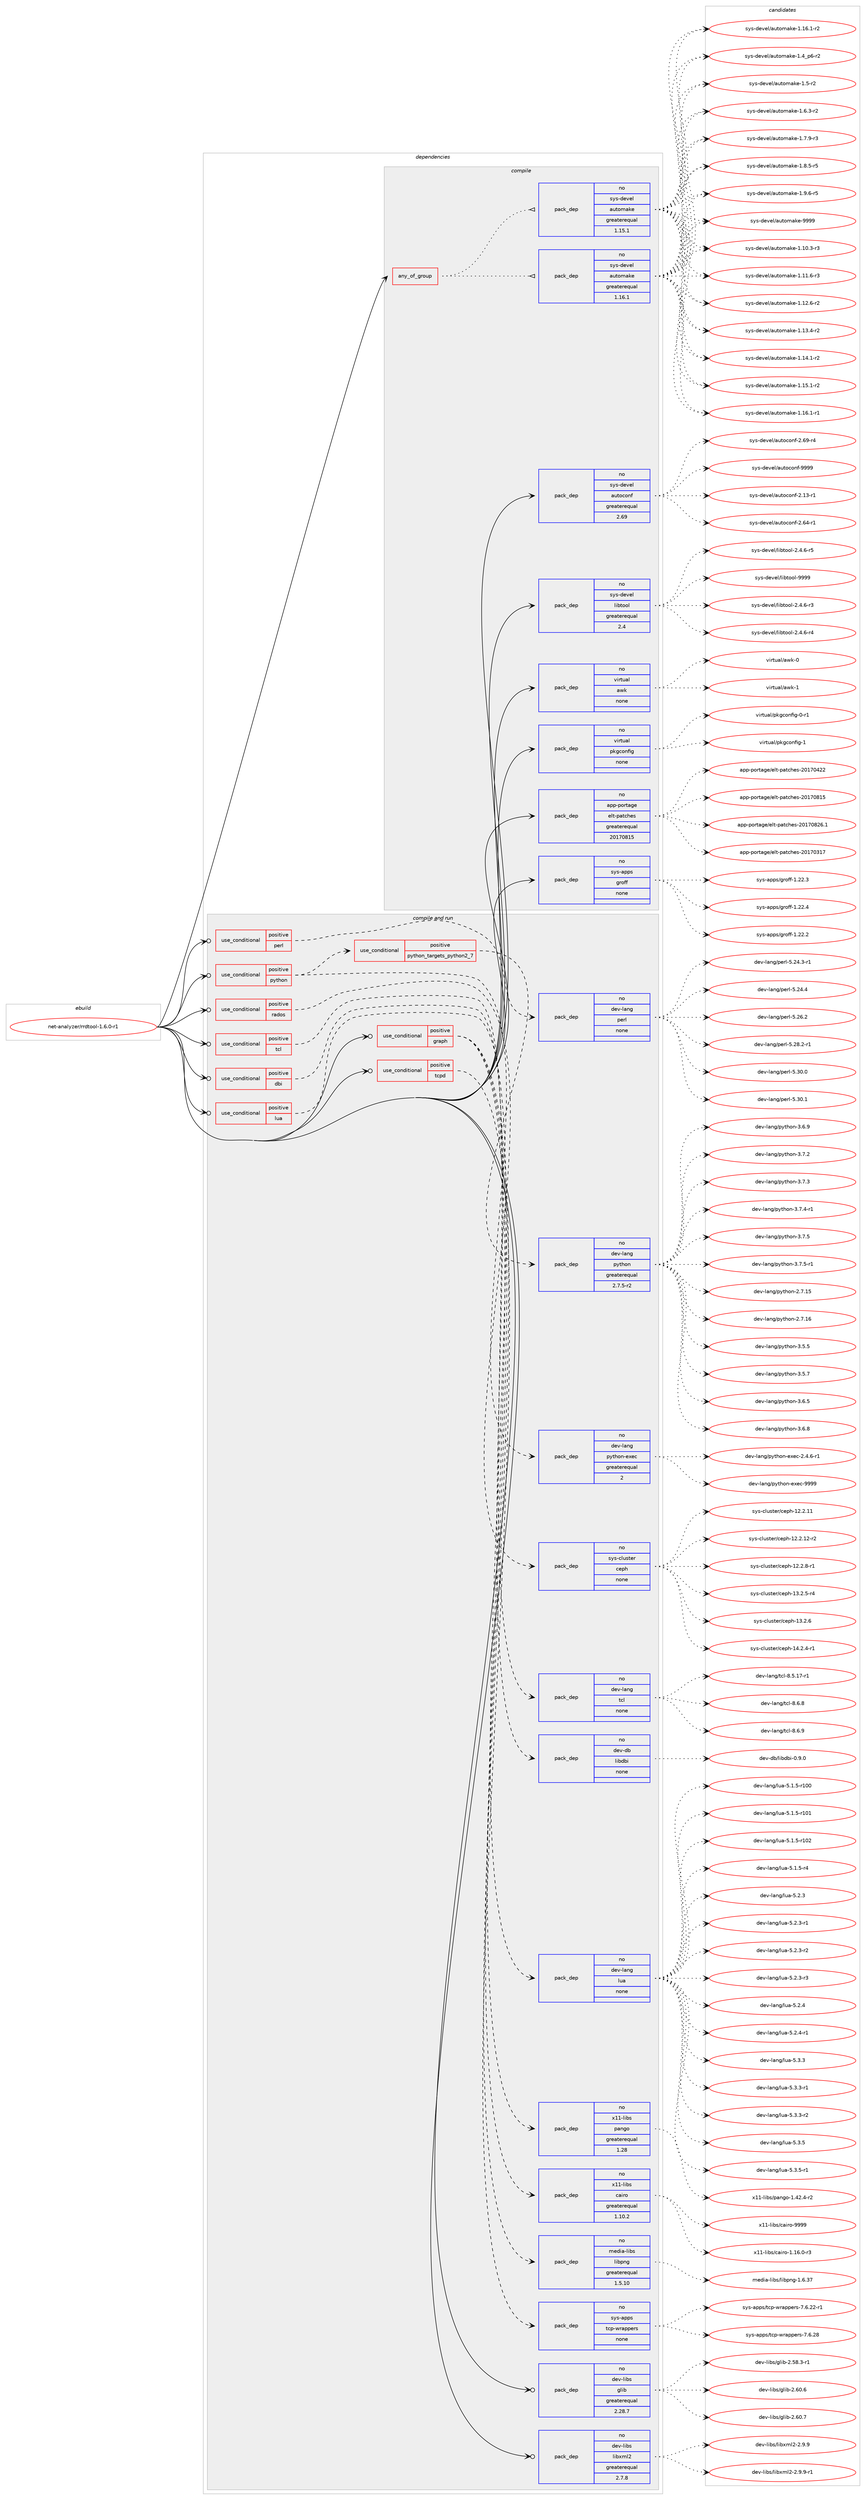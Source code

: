 digraph prolog {

# *************
# Graph options
# *************

newrank=true;
concentrate=true;
compound=true;
graph [rankdir=LR,fontname=Helvetica,fontsize=10,ranksep=1.5];#, ranksep=2.5, nodesep=0.2];
edge  [arrowhead=vee];
node  [fontname=Helvetica,fontsize=10];

# **********
# The ebuild
# **********

subgraph cluster_leftcol {
color=gray;
rank=same;
label=<<i>ebuild</i>>;
id [label="net-analyzer/rrdtool-1.6.0-r1", color=red, width=4, href="../net-analyzer/rrdtool-1.6.0-r1.svg"];
}

# ****************
# The dependencies
# ****************

subgraph cluster_midcol {
color=gray;
label=<<i>dependencies</i>>;
subgraph cluster_compile {
fillcolor="#eeeeee";
style=filled;
label=<<i>compile</i>>;
subgraph any13801 {
dependency815585 [label=<<TABLE BORDER="0" CELLBORDER="1" CELLSPACING="0" CELLPADDING="4"><TR><TD CELLPADDING="10">any_of_group</TD></TR></TABLE>>, shape=none, color=red];subgraph pack602903 {
dependency815586 [label=<<TABLE BORDER="0" CELLBORDER="1" CELLSPACING="0" CELLPADDING="4" WIDTH="220"><TR><TD ROWSPAN="6" CELLPADDING="30">pack_dep</TD></TR><TR><TD WIDTH="110">no</TD></TR><TR><TD>sys-devel</TD></TR><TR><TD>automake</TD></TR><TR><TD>greaterequal</TD></TR><TR><TD>1.16.1</TD></TR></TABLE>>, shape=none, color=blue];
}
dependency815585:e -> dependency815586:w [weight=20,style="dotted",arrowhead="oinv"];
subgraph pack602904 {
dependency815587 [label=<<TABLE BORDER="0" CELLBORDER="1" CELLSPACING="0" CELLPADDING="4" WIDTH="220"><TR><TD ROWSPAN="6" CELLPADDING="30">pack_dep</TD></TR><TR><TD WIDTH="110">no</TD></TR><TR><TD>sys-devel</TD></TR><TR><TD>automake</TD></TR><TR><TD>greaterequal</TD></TR><TR><TD>1.15.1</TD></TR></TABLE>>, shape=none, color=blue];
}
dependency815585:e -> dependency815587:w [weight=20,style="dotted",arrowhead="oinv"];
}
id:e -> dependency815585:w [weight=20,style="solid",arrowhead="vee"];
subgraph pack602905 {
dependency815588 [label=<<TABLE BORDER="0" CELLBORDER="1" CELLSPACING="0" CELLPADDING="4" WIDTH="220"><TR><TD ROWSPAN="6" CELLPADDING="30">pack_dep</TD></TR><TR><TD WIDTH="110">no</TD></TR><TR><TD>app-portage</TD></TR><TR><TD>elt-patches</TD></TR><TR><TD>greaterequal</TD></TR><TR><TD>20170815</TD></TR></TABLE>>, shape=none, color=blue];
}
id:e -> dependency815588:w [weight=20,style="solid",arrowhead="vee"];
subgraph pack602906 {
dependency815589 [label=<<TABLE BORDER="0" CELLBORDER="1" CELLSPACING="0" CELLPADDING="4" WIDTH="220"><TR><TD ROWSPAN="6" CELLPADDING="30">pack_dep</TD></TR><TR><TD WIDTH="110">no</TD></TR><TR><TD>sys-apps</TD></TR><TR><TD>groff</TD></TR><TR><TD>none</TD></TR><TR><TD></TD></TR></TABLE>>, shape=none, color=blue];
}
id:e -> dependency815589:w [weight=20,style="solid",arrowhead="vee"];
subgraph pack602907 {
dependency815590 [label=<<TABLE BORDER="0" CELLBORDER="1" CELLSPACING="0" CELLPADDING="4" WIDTH="220"><TR><TD ROWSPAN="6" CELLPADDING="30">pack_dep</TD></TR><TR><TD WIDTH="110">no</TD></TR><TR><TD>sys-devel</TD></TR><TR><TD>autoconf</TD></TR><TR><TD>greaterequal</TD></TR><TR><TD>2.69</TD></TR></TABLE>>, shape=none, color=blue];
}
id:e -> dependency815590:w [weight=20,style="solid",arrowhead="vee"];
subgraph pack602908 {
dependency815591 [label=<<TABLE BORDER="0" CELLBORDER="1" CELLSPACING="0" CELLPADDING="4" WIDTH="220"><TR><TD ROWSPAN="6" CELLPADDING="30">pack_dep</TD></TR><TR><TD WIDTH="110">no</TD></TR><TR><TD>sys-devel</TD></TR><TR><TD>libtool</TD></TR><TR><TD>greaterequal</TD></TR><TR><TD>2.4</TD></TR></TABLE>>, shape=none, color=blue];
}
id:e -> dependency815591:w [weight=20,style="solid",arrowhead="vee"];
subgraph pack602909 {
dependency815592 [label=<<TABLE BORDER="0" CELLBORDER="1" CELLSPACING="0" CELLPADDING="4" WIDTH="220"><TR><TD ROWSPAN="6" CELLPADDING="30">pack_dep</TD></TR><TR><TD WIDTH="110">no</TD></TR><TR><TD>virtual</TD></TR><TR><TD>awk</TD></TR><TR><TD>none</TD></TR><TR><TD></TD></TR></TABLE>>, shape=none, color=blue];
}
id:e -> dependency815592:w [weight=20,style="solid",arrowhead="vee"];
subgraph pack602910 {
dependency815593 [label=<<TABLE BORDER="0" CELLBORDER="1" CELLSPACING="0" CELLPADDING="4" WIDTH="220"><TR><TD ROWSPAN="6" CELLPADDING="30">pack_dep</TD></TR><TR><TD WIDTH="110">no</TD></TR><TR><TD>virtual</TD></TR><TR><TD>pkgconfig</TD></TR><TR><TD>none</TD></TR><TR><TD></TD></TR></TABLE>>, shape=none, color=blue];
}
id:e -> dependency815593:w [weight=20,style="solid",arrowhead="vee"];
}
subgraph cluster_compileandrun {
fillcolor="#eeeeee";
style=filled;
label=<<i>compile and run</i>>;
subgraph cond198431 {
dependency815594 [label=<<TABLE BORDER="0" CELLBORDER="1" CELLSPACING="0" CELLPADDING="4"><TR><TD ROWSPAN="3" CELLPADDING="10">use_conditional</TD></TR><TR><TD>positive</TD></TR><TR><TD>dbi</TD></TR></TABLE>>, shape=none, color=red];
subgraph pack602911 {
dependency815595 [label=<<TABLE BORDER="0" CELLBORDER="1" CELLSPACING="0" CELLPADDING="4" WIDTH="220"><TR><TD ROWSPAN="6" CELLPADDING="30">pack_dep</TD></TR><TR><TD WIDTH="110">no</TD></TR><TR><TD>dev-db</TD></TR><TR><TD>libdbi</TD></TR><TR><TD>none</TD></TR><TR><TD></TD></TR></TABLE>>, shape=none, color=blue];
}
dependency815594:e -> dependency815595:w [weight=20,style="dashed",arrowhead="vee"];
}
id:e -> dependency815594:w [weight=20,style="solid",arrowhead="odotvee"];
subgraph cond198432 {
dependency815596 [label=<<TABLE BORDER="0" CELLBORDER="1" CELLSPACING="0" CELLPADDING="4"><TR><TD ROWSPAN="3" CELLPADDING="10">use_conditional</TD></TR><TR><TD>positive</TD></TR><TR><TD>graph</TD></TR></TABLE>>, shape=none, color=red];
subgraph pack602912 {
dependency815597 [label=<<TABLE BORDER="0" CELLBORDER="1" CELLSPACING="0" CELLPADDING="4" WIDTH="220"><TR><TD ROWSPAN="6" CELLPADDING="30">pack_dep</TD></TR><TR><TD WIDTH="110">no</TD></TR><TR><TD>media-libs</TD></TR><TR><TD>libpng</TD></TR><TR><TD>greaterequal</TD></TR><TR><TD>1.5.10</TD></TR></TABLE>>, shape=none, color=blue];
}
dependency815596:e -> dependency815597:w [weight=20,style="dashed",arrowhead="vee"];
subgraph pack602913 {
dependency815598 [label=<<TABLE BORDER="0" CELLBORDER="1" CELLSPACING="0" CELLPADDING="4" WIDTH="220"><TR><TD ROWSPAN="6" CELLPADDING="30">pack_dep</TD></TR><TR><TD WIDTH="110">no</TD></TR><TR><TD>x11-libs</TD></TR><TR><TD>cairo</TD></TR><TR><TD>greaterequal</TD></TR><TR><TD>1.10.2</TD></TR></TABLE>>, shape=none, color=blue];
}
dependency815596:e -> dependency815598:w [weight=20,style="dashed",arrowhead="vee"];
subgraph pack602914 {
dependency815599 [label=<<TABLE BORDER="0" CELLBORDER="1" CELLSPACING="0" CELLPADDING="4" WIDTH="220"><TR><TD ROWSPAN="6" CELLPADDING="30">pack_dep</TD></TR><TR><TD WIDTH="110">no</TD></TR><TR><TD>x11-libs</TD></TR><TR><TD>pango</TD></TR><TR><TD>greaterequal</TD></TR><TR><TD>1.28</TD></TR></TABLE>>, shape=none, color=blue];
}
dependency815596:e -> dependency815599:w [weight=20,style="dashed",arrowhead="vee"];
}
id:e -> dependency815596:w [weight=20,style="solid",arrowhead="odotvee"];
subgraph cond198433 {
dependency815600 [label=<<TABLE BORDER="0" CELLBORDER="1" CELLSPACING="0" CELLPADDING="4"><TR><TD ROWSPAN="3" CELLPADDING="10">use_conditional</TD></TR><TR><TD>positive</TD></TR><TR><TD>lua</TD></TR></TABLE>>, shape=none, color=red];
subgraph pack602915 {
dependency815601 [label=<<TABLE BORDER="0" CELLBORDER="1" CELLSPACING="0" CELLPADDING="4" WIDTH="220"><TR><TD ROWSPAN="6" CELLPADDING="30">pack_dep</TD></TR><TR><TD WIDTH="110">no</TD></TR><TR><TD>dev-lang</TD></TR><TR><TD>lua</TD></TR><TR><TD>none</TD></TR><TR><TD></TD></TR></TABLE>>, shape=none, color=blue];
}
dependency815600:e -> dependency815601:w [weight=20,style="dashed",arrowhead="vee"];
}
id:e -> dependency815600:w [weight=20,style="solid",arrowhead="odotvee"];
subgraph cond198434 {
dependency815602 [label=<<TABLE BORDER="0" CELLBORDER="1" CELLSPACING="0" CELLPADDING="4"><TR><TD ROWSPAN="3" CELLPADDING="10">use_conditional</TD></TR><TR><TD>positive</TD></TR><TR><TD>perl</TD></TR></TABLE>>, shape=none, color=red];
subgraph pack602916 {
dependency815603 [label=<<TABLE BORDER="0" CELLBORDER="1" CELLSPACING="0" CELLPADDING="4" WIDTH="220"><TR><TD ROWSPAN="6" CELLPADDING="30">pack_dep</TD></TR><TR><TD WIDTH="110">no</TD></TR><TR><TD>dev-lang</TD></TR><TR><TD>perl</TD></TR><TR><TD>none</TD></TR><TR><TD></TD></TR></TABLE>>, shape=none, color=blue];
}
dependency815602:e -> dependency815603:w [weight=20,style="dashed",arrowhead="vee"];
}
id:e -> dependency815602:w [weight=20,style="solid",arrowhead="odotvee"];
subgraph cond198435 {
dependency815604 [label=<<TABLE BORDER="0" CELLBORDER="1" CELLSPACING="0" CELLPADDING="4"><TR><TD ROWSPAN="3" CELLPADDING="10">use_conditional</TD></TR><TR><TD>positive</TD></TR><TR><TD>python</TD></TR></TABLE>>, shape=none, color=red];
subgraph cond198436 {
dependency815605 [label=<<TABLE BORDER="0" CELLBORDER="1" CELLSPACING="0" CELLPADDING="4"><TR><TD ROWSPAN="3" CELLPADDING="10">use_conditional</TD></TR><TR><TD>positive</TD></TR><TR><TD>python_targets_python2_7</TD></TR></TABLE>>, shape=none, color=red];
subgraph pack602917 {
dependency815606 [label=<<TABLE BORDER="0" CELLBORDER="1" CELLSPACING="0" CELLPADDING="4" WIDTH="220"><TR><TD ROWSPAN="6" CELLPADDING="30">pack_dep</TD></TR><TR><TD WIDTH="110">no</TD></TR><TR><TD>dev-lang</TD></TR><TR><TD>python</TD></TR><TR><TD>greaterequal</TD></TR><TR><TD>2.7.5-r2</TD></TR></TABLE>>, shape=none, color=blue];
}
dependency815605:e -> dependency815606:w [weight=20,style="dashed",arrowhead="vee"];
}
dependency815604:e -> dependency815605:w [weight=20,style="dashed",arrowhead="vee"];
subgraph pack602918 {
dependency815607 [label=<<TABLE BORDER="0" CELLBORDER="1" CELLSPACING="0" CELLPADDING="4" WIDTH="220"><TR><TD ROWSPAN="6" CELLPADDING="30">pack_dep</TD></TR><TR><TD WIDTH="110">no</TD></TR><TR><TD>dev-lang</TD></TR><TR><TD>python-exec</TD></TR><TR><TD>greaterequal</TD></TR><TR><TD>2</TD></TR></TABLE>>, shape=none, color=blue];
}
dependency815604:e -> dependency815607:w [weight=20,style="dashed",arrowhead="vee"];
}
id:e -> dependency815604:w [weight=20,style="solid",arrowhead="odotvee"];
subgraph cond198437 {
dependency815608 [label=<<TABLE BORDER="0" CELLBORDER="1" CELLSPACING="0" CELLPADDING="4"><TR><TD ROWSPAN="3" CELLPADDING="10">use_conditional</TD></TR><TR><TD>positive</TD></TR><TR><TD>rados</TD></TR></TABLE>>, shape=none, color=red];
subgraph pack602919 {
dependency815609 [label=<<TABLE BORDER="0" CELLBORDER="1" CELLSPACING="0" CELLPADDING="4" WIDTH="220"><TR><TD ROWSPAN="6" CELLPADDING="30">pack_dep</TD></TR><TR><TD WIDTH="110">no</TD></TR><TR><TD>sys-cluster</TD></TR><TR><TD>ceph</TD></TR><TR><TD>none</TD></TR><TR><TD></TD></TR></TABLE>>, shape=none, color=blue];
}
dependency815608:e -> dependency815609:w [weight=20,style="dashed",arrowhead="vee"];
}
id:e -> dependency815608:w [weight=20,style="solid",arrowhead="odotvee"];
subgraph cond198438 {
dependency815610 [label=<<TABLE BORDER="0" CELLBORDER="1" CELLSPACING="0" CELLPADDING="4"><TR><TD ROWSPAN="3" CELLPADDING="10">use_conditional</TD></TR><TR><TD>positive</TD></TR><TR><TD>tcl</TD></TR></TABLE>>, shape=none, color=red];
subgraph pack602920 {
dependency815611 [label=<<TABLE BORDER="0" CELLBORDER="1" CELLSPACING="0" CELLPADDING="4" WIDTH="220"><TR><TD ROWSPAN="6" CELLPADDING="30">pack_dep</TD></TR><TR><TD WIDTH="110">no</TD></TR><TR><TD>dev-lang</TD></TR><TR><TD>tcl</TD></TR><TR><TD>none</TD></TR><TR><TD></TD></TR></TABLE>>, shape=none, color=blue];
}
dependency815610:e -> dependency815611:w [weight=20,style="dashed",arrowhead="vee"];
}
id:e -> dependency815610:w [weight=20,style="solid",arrowhead="odotvee"];
subgraph cond198439 {
dependency815612 [label=<<TABLE BORDER="0" CELLBORDER="1" CELLSPACING="0" CELLPADDING="4"><TR><TD ROWSPAN="3" CELLPADDING="10">use_conditional</TD></TR><TR><TD>positive</TD></TR><TR><TD>tcpd</TD></TR></TABLE>>, shape=none, color=red];
subgraph pack602921 {
dependency815613 [label=<<TABLE BORDER="0" CELLBORDER="1" CELLSPACING="0" CELLPADDING="4" WIDTH="220"><TR><TD ROWSPAN="6" CELLPADDING="30">pack_dep</TD></TR><TR><TD WIDTH="110">no</TD></TR><TR><TD>sys-apps</TD></TR><TR><TD>tcp-wrappers</TD></TR><TR><TD>none</TD></TR><TR><TD></TD></TR></TABLE>>, shape=none, color=blue];
}
dependency815612:e -> dependency815613:w [weight=20,style="dashed",arrowhead="vee"];
}
id:e -> dependency815612:w [weight=20,style="solid",arrowhead="odotvee"];
subgraph pack602922 {
dependency815614 [label=<<TABLE BORDER="0" CELLBORDER="1" CELLSPACING="0" CELLPADDING="4" WIDTH="220"><TR><TD ROWSPAN="6" CELLPADDING="30">pack_dep</TD></TR><TR><TD WIDTH="110">no</TD></TR><TR><TD>dev-libs</TD></TR><TR><TD>glib</TD></TR><TR><TD>greaterequal</TD></TR><TR><TD>2.28.7</TD></TR></TABLE>>, shape=none, color=blue];
}
id:e -> dependency815614:w [weight=20,style="solid",arrowhead="odotvee"];
subgraph pack602923 {
dependency815615 [label=<<TABLE BORDER="0" CELLBORDER="1" CELLSPACING="0" CELLPADDING="4" WIDTH="220"><TR><TD ROWSPAN="6" CELLPADDING="30">pack_dep</TD></TR><TR><TD WIDTH="110">no</TD></TR><TR><TD>dev-libs</TD></TR><TR><TD>libxml2</TD></TR><TR><TD>greaterequal</TD></TR><TR><TD>2.7.8</TD></TR></TABLE>>, shape=none, color=blue];
}
id:e -> dependency815615:w [weight=20,style="solid",arrowhead="odotvee"];
}
subgraph cluster_run {
fillcolor="#eeeeee";
style=filled;
label=<<i>run</i>>;
}
}

# **************
# The candidates
# **************

subgraph cluster_choices {
rank=same;
color=gray;
label=<<i>candidates</i>>;

subgraph choice602903 {
color=black;
nodesep=1;
choice11512111545100101118101108479711711611110997107101454946494846514511451 [label="sys-devel/automake-1.10.3-r3", color=red, width=4,href="../sys-devel/automake-1.10.3-r3.svg"];
choice11512111545100101118101108479711711611110997107101454946494946544511451 [label="sys-devel/automake-1.11.6-r3", color=red, width=4,href="../sys-devel/automake-1.11.6-r3.svg"];
choice11512111545100101118101108479711711611110997107101454946495046544511450 [label="sys-devel/automake-1.12.6-r2", color=red, width=4,href="../sys-devel/automake-1.12.6-r2.svg"];
choice11512111545100101118101108479711711611110997107101454946495146524511450 [label="sys-devel/automake-1.13.4-r2", color=red, width=4,href="../sys-devel/automake-1.13.4-r2.svg"];
choice11512111545100101118101108479711711611110997107101454946495246494511450 [label="sys-devel/automake-1.14.1-r2", color=red, width=4,href="../sys-devel/automake-1.14.1-r2.svg"];
choice11512111545100101118101108479711711611110997107101454946495346494511450 [label="sys-devel/automake-1.15.1-r2", color=red, width=4,href="../sys-devel/automake-1.15.1-r2.svg"];
choice11512111545100101118101108479711711611110997107101454946495446494511449 [label="sys-devel/automake-1.16.1-r1", color=red, width=4,href="../sys-devel/automake-1.16.1-r1.svg"];
choice11512111545100101118101108479711711611110997107101454946495446494511450 [label="sys-devel/automake-1.16.1-r2", color=red, width=4,href="../sys-devel/automake-1.16.1-r2.svg"];
choice115121115451001011181011084797117116111109971071014549465295112544511450 [label="sys-devel/automake-1.4_p6-r2", color=red, width=4,href="../sys-devel/automake-1.4_p6-r2.svg"];
choice11512111545100101118101108479711711611110997107101454946534511450 [label="sys-devel/automake-1.5-r2", color=red, width=4,href="../sys-devel/automake-1.5-r2.svg"];
choice115121115451001011181011084797117116111109971071014549465446514511450 [label="sys-devel/automake-1.6.3-r2", color=red, width=4,href="../sys-devel/automake-1.6.3-r2.svg"];
choice115121115451001011181011084797117116111109971071014549465546574511451 [label="sys-devel/automake-1.7.9-r3", color=red, width=4,href="../sys-devel/automake-1.7.9-r3.svg"];
choice115121115451001011181011084797117116111109971071014549465646534511453 [label="sys-devel/automake-1.8.5-r5", color=red, width=4,href="../sys-devel/automake-1.8.5-r5.svg"];
choice115121115451001011181011084797117116111109971071014549465746544511453 [label="sys-devel/automake-1.9.6-r5", color=red, width=4,href="../sys-devel/automake-1.9.6-r5.svg"];
choice115121115451001011181011084797117116111109971071014557575757 [label="sys-devel/automake-9999", color=red, width=4,href="../sys-devel/automake-9999.svg"];
dependency815586:e -> choice11512111545100101118101108479711711611110997107101454946494846514511451:w [style=dotted,weight="100"];
dependency815586:e -> choice11512111545100101118101108479711711611110997107101454946494946544511451:w [style=dotted,weight="100"];
dependency815586:e -> choice11512111545100101118101108479711711611110997107101454946495046544511450:w [style=dotted,weight="100"];
dependency815586:e -> choice11512111545100101118101108479711711611110997107101454946495146524511450:w [style=dotted,weight="100"];
dependency815586:e -> choice11512111545100101118101108479711711611110997107101454946495246494511450:w [style=dotted,weight="100"];
dependency815586:e -> choice11512111545100101118101108479711711611110997107101454946495346494511450:w [style=dotted,weight="100"];
dependency815586:e -> choice11512111545100101118101108479711711611110997107101454946495446494511449:w [style=dotted,weight="100"];
dependency815586:e -> choice11512111545100101118101108479711711611110997107101454946495446494511450:w [style=dotted,weight="100"];
dependency815586:e -> choice115121115451001011181011084797117116111109971071014549465295112544511450:w [style=dotted,weight="100"];
dependency815586:e -> choice11512111545100101118101108479711711611110997107101454946534511450:w [style=dotted,weight="100"];
dependency815586:e -> choice115121115451001011181011084797117116111109971071014549465446514511450:w [style=dotted,weight="100"];
dependency815586:e -> choice115121115451001011181011084797117116111109971071014549465546574511451:w [style=dotted,weight="100"];
dependency815586:e -> choice115121115451001011181011084797117116111109971071014549465646534511453:w [style=dotted,weight="100"];
dependency815586:e -> choice115121115451001011181011084797117116111109971071014549465746544511453:w [style=dotted,weight="100"];
dependency815586:e -> choice115121115451001011181011084797117116111109971071014557575757:w [style=dotted,weight="100"];
}
subgraph choice602904 {
color=black;
nodesep=1;
choice11512111545100101118101108479711711611110997107101454946494846514511451 [label="sys-devel/automake-1.10.3-r3", color=red, width=4,href="../sys-devel/automake-1.10.3-r3.svg"];
choice11512111545100101118101108479711711611110997107101454946494946544511451 [label="sys-devel/automake-1.11.6-r3", color=red, width=4,href="../sys-devel/automake-1.11.6-r3.svg"];
choice11512111545100101118101108479711711611110997107101454946495046544511450 [label="sys-devel/automake-1.12.6-r2", color=red, width=4,href="../sys-devel/automake-1.12.6-r2.svg"];
choice11512111545100101118101108479711711611110997107101454946495146524511450 [label="sys-devel/automake-1.13.4-r2", color=red, width=4,href="../sys-devel/automake-1.13.4-r2.svg"];
choice11512111545100101118101108479711711611110997107101454946495246494511450 [label="sys-devel/automake-1.14.1-r2", color=red, width=4,href="../sys-devel/automake-1.14.1-r2.svg"];
choice11512111545100101118101108479711711611110997107101454946495346494511450 [label="sys-devel/automake-1.15.1-r2", color=red, width=4,href="../sys-devel/automake-1.15.1-r2.svg"];
choice11512111545100101118101108479711711611110997107101454946495446494511449 [label="sys-devel/automake-1.16.1-r1", color=red, width=4,href="../sys-devel/automake-1.16.1-r1.svg"];
choice11512111545100101118101108479711711611110997107101454946495446494511450 [label="sys-devel/automake-1.16.1-r2", color=red, width=4,href="../sys-devel/automake-1.16.1-r2.svg"];
choice115121115451001011181011084797117116111109971071014549465295112544511450 [label="sys-devel/automake-1.4_p6-r2", color=red, width=4,href="../sys-devel/automake-1.4_p6-r2.svg"];
choice11512111545100101118101108479711711611110997107101454946534511450 [label="sys-devel/automake-1.5-r2", color=red, width=4,href="../sys-devel/automake-1.5-r2.svg"];
choice115121115451001011181011084797117116111109971071014549465446514511450 [label="sys-devel/automake-1.6.3-r2", color=red, width=4,href="../sys-devel/automake-1.6.3-r2.svg"];
choice115121115451001011181011084797117116111109971071014549465546574511451 [label="sys-devel/automake-1.7.9-r3", color=red, width=4,href="../sys-devel/automake-1.7.9-r3.svg"];
choice115121115451001011181011084797117116111109971071014549465646534511453 [label="sys-devel/automake-1.8.5-r5", color=red, width=4,href="../sys-devel/automake-1.8.5-r5.svg"];
choice115121115451001011181011084797117116111109971071014549465746544511453 [label="sys-devel/automake-1.9.6-r5", color=red, width=4,href="../sys-devel/automake-1.9.6-r5.svg"];
choice115121115451001011181011084797117116111109971071014557575757 [label="sys-devel/automake-9999", color=red, width=4,href="../sys-devel/automake-9999.svg"];
dependency815587:e -> choice11512111545100101118101108479711711611110997107101454946494846514511451:w [style=dotted,weight="100"];
dependency815587:e -> choice11512111545100101118101108479711711611110997107101454946494946544511451:w [style=dotted,weight="100"];
dependency815587:e -> choice11512111545100101118101108479711711611110997107101454946495046544511450:w [style=dotted,weight="100"];
dependency815587:e -> choice11512111545100101118101108479711711611110997107101454946495146524511450:w [style=dotted,weight="100"];
dependency815587:e -> choice11512111545100101118101108479711711611110997107101454946495246494511450:w [style=dotted,weight="100"];
dependency815587:e -> choice11512111545100101118101108479711711611110997107101454946495346494511450:w [style=dotted,weight="100"];
dependency815587:e -> choice11512111545100101118101108479711711611110997107101454946495446494511449:w [style=dotted,weight="100"];
dependency815587:e -> choice11512111545100101118101108479711711611110997107101454946495446494511450:w [style=dotted,weight="100"];
dependency815587:e -> choice115121115451001011181011084797117116111109971071014549465295112544511450:w [style=dotted,weight="100"];
dependency815587:e -> choice11512111545100101118101108479711711611110997107101454946534511450:w [style=dotted,weight="100"];
dependency815587:e -> choice115121115451001011181011084797117116111109971071014549465446514511450:w [style=dotted,weight="100"];
dependency815587:e -> choice115121115451001011181011084797117116111109971071014549465546574511451:w [style=dotted,weight="100"];
dependency815587:e -> choice115121115451001011181011084797117116111109971071014549465646534511453:w [style=dotted,weight="100"];
dependency815587:e -> choice115121115451001011181011084797117116111109971071014549465746544511453:w [style=dotted,weight="100"];
dependency815587:e -> choice115121115451001011181011084797117116111109971071014557575757:w [style=dotted,weight="100"];
}
subgraph choice602905 {
color=black;
nodesep=1;
choice97112112451121111141169710310147101108116451129711699104101115455048495548514955 [label="app-portage/elt-patches-20170317", color=red, width=4,href="../app-portage/elt-patches-20170317.svg"];
choice97112112451121111141169710310147101108116451129711699104101115455048495548525050 [label="app-portage/elt-patches-20170422", color=red, width=4,href="../app-portage/elt-patches-20170422.svg"];
choice97112112451121111141169710310147101108116451129711699104101115455048495548564953 [label="app-portage/elt-patches-20170815", color=red, width=4,href="../app-portage/elt-patches-20170815.svg"];
choice971121124511211111411697103101471011081164511297116991041011154550484955485650544649 [label="app-portage/elt-patches-20170826.1", color=red, width=4,href="../app-portage/elt-patches-20170826.1.svg"];
dependency815588:e -> choice97112112451121111141169710310147101108116451129711699104101115455048495548514955:w [style=dotted,weight="100"];
dependency815588:e -> choice97112112451121111141169710310147101108116451129711699104101115455048495548525050:w [style=dotted,weight="100"];
dependency815588:e -> choice97112112451121111141169710310147101108116451129711699104101115455048495548564953:w [style=dotted,weight="100"];
dependency815588:e -> choice971121124511211111411697103101471011081164511297116991041011154550484955485650544649:w [style=dotted,weight="100"];
}
subgraph choice602906 {
color=black;
nodesep=1;
choice11512111545971121121154710311411110210245494650504650 [label="sys-apps/groff-1.22.2", color=red, width=4,href="../sys-apps/groff-1.22.2.svg"];
choice11512111545971121121154710311411110210245494650504651 [label="sys-apps/groff-1.22.3", color=red, width=4,href="../sys-apps/groff-1.22.3.svg"];
choice11512111545971121121154710311411110210245494650504652 [label="sys-apps/groff-1.22.4", color=red, width=4,href="../sys-apps/groff-1.22.4.svg"];
dependency815589:e -> choice11512111545971121121154710311411110210245494650504650:w [style=dotted,weight="100"];
dependency815589:e -> choice11512111545971121121154710311411110210245494650504651:w [style=dotted,weight="100"];
dependency815589:e -> choice11512111545971121121154710311411110210245494650504652:w [style=dotted,weight="100"];
}
subgraph choice602907 {
color=black;
nodesep=1;
choice1151211154510010111810110847971171161119911111010245504649514511449 [label="sys-devel/autoconf-2.13-r1", color=red, width=4,href="../sys-devel/autoconf-2.13-r1.svg"];
choice1151211154510010111810110847971171161119911111010245504654524511449 [label="sys-devel/autoconf-2.64-r1", color=red, width=4,href="../sys-devel/autoconf-2.64-r1.svg"];
choice1151211154510010111810110847971171161119911111010245504654574511452 [label="sys-devel/autoconf-2.69-r4", color=red, width=4,href="../sys-devel/autoconf-2.69-r4.svg"];
choice115121115451001011181011084797117116111991111101024557575757 [label="sys-devel/autoconf-9999", color=red, width=4,href="../sys-devel/autoconf-9999.svg"];
dependency815590:e -> choice1151211154510010111810110847971171161119911111010245504649514511449:w [style=dotted,weight="100"];
dependency815590:e -> choice1151211154510010111810110847971171161119911111010245504654524511449:w [style=dotted,weight="100"];
dependency815590:e -> choice1151211154510010111810110847971171161119911111010245504654574511452:w [style=dotted,weight="100"];
dependency815590:e -> choice115121115451001011181011084797117116111991111101024557575757:w [style=dotted,weight="100"];
}
subgraph choice602908 {
color=black;
nodesep=1;
choice1151211154510010111810110847108105981161111111084550465246544511451 [label="sys-devel/libtool-2.4.6-r3", color=red, width=4,href="../sys-devel/libtool-2.4.6-r3.svg"];
choice1151211154510010111810110847108105981161111111084550465246544511452 [label="sys-devel/libtool-2.4.6-r4", color=red, width=4,href="../sys-devel/libtool-2.4.6-r4.svg"];
choice1151211154510010111810110847108105981161111111084550465246544511453 [label="sys-devel/libtool-2.4.6-r5", color=red, width=4,href="../sys-devel/libtool-2.4.6-r5.svg"];
choice1151211154510010111810110847108105981161111111084557575757 [label="sys-devel/libtool-9999", color=red, width=4,href="../sys-devel/libtool-9999.svg"];
dependency815591:e -> choice1151211154510010111810110847108105981161111111084550465246544511451:w [style=dotted,weight="100"];
dependency815591:e -> choice1151211154510010111810110847108105981161111111084550465246544511452:w [style=dotted,weight="100"];
dependency815591:e -> choice1151211154510010111810110847108105981161111111084550465246544511453:w [style=dotted,weight="100"];
dependency815591:e -> choice1151211154510010111810110847108105981161111111084557575757:w [style=dotted,weight="100"];
}
subgraph choice602909 {
color=black;
nodesep=1;
choice1181051141161179710847971191074548 [label="virtual/awk-0", color=red, width=4,href="../virtual/awk-0.svg"];
choice1181051141161179710847971191074549 [label="virtual/awk-1", color=red, width=4,href="../virtual/awk-1.svg"];
dependency815592:e -> choice1181051141161179710847971191074548:w [style=dotted,weight="100"];
dependency815592:e -> choice1181051141161179710847971191074549:w [style=dotted,weight="100"];
}
subgraph choice602910 {
color=black;
nodesep=1;
choice11810511411611797108471121071039911111010210510345484511449 [label="virtual/pkgconfig-0-r1", color=red, width=4,href="../virtual/pkgconfig-0-r1.svg"];
choice1181051141161179710847112107103991111101021051034549 [label="virtual/pkgconfig-1", color=red, width=4,href="../virtual/pkgconfig-1.svg"];
dependency815593:e -> choice11810511411611797108471121071039911111010210510345484511449:w [style=dotted,weight="100"];
dependency815593:e -> choice1181051141161179710847112107103991111101021051034549:w [style=dotted,weight="100"];
}
subgraph choice602911 {
color=black;
nodesep=1;
choice1001011184510098471081059810098105454846574648 [label="dev-db/libdbi-0.9.0", color=red, width=4,href="../dev-db/libdbi-0.9.0.svg"];
dependency815595:e -> choice1001011184510098471081059810098105454846574648:w [style=dotted,weight="100"];
}
subgraph choice602912 {
color=black;
nodesep=1;
choice109101100105974510810598115471081059811211010345494654465155 [label="media-libs/libpng-1.6.37", color=red, width=4,href="../media-libs/libpng-1.6.37.svg"];
dependency815597:e -> choice109101100105974510810598115471081059811211010345494654465155:w [style=dotted,weight="100"];
}
subgraph choice602913 {
color=black;
nodesep=1;
choice12049494510810598115479997105114111454946495446484511451 [label="x11-libs/cairo-1.16.0-r3", color=red, width=4,href="../x11-libs/cairo-1.16.0-r3.svg"];
choice120494945108105981154799971051141114557575757 [label="x11-libs/cairo-9999", color=red, width=4,href="../x11-libs/cairo-9999.svg"];
dependency815598:e -> choice12049494510810598115479997105114111454946495446484511451:w [style=dotted,weight="100"];
dependency815598:e -> choice120494945108105981154799971051141114557575757:w [style=dotted,weight="100"];
}
subgraph choice602914 {
color=black;
nodesep=1;
choice120494945108105981154711297110103111454946525046524511450 [label="x11-libs/pango-1.42.4-r2", color=red, width=4,href="../x11-libs/pango-1.42.4-r2.svg"];
dependency815599:e -> choice120494945108105981154711297110103111454946525046524511450:w [style=dotted,weight="100"];
}
subgraph choice602915 {
color=black;
nodesep=1;
choice1001011184510897110103471081179745534649465345114494848 [label="dev-lang/lua-5.1.5-r100", color=red, width=4,href="../dev-lang/lua-5.1.5-r100.svg"];
choice1001011184510897110103471081179745534649465345114494849 [label="dev-lang/lua-5.1.5-r101", color=red, width=4,href="../dev-lang/lua-5.1.5-r101.svg"];
choice1001011184510897110103471081179745534649465345114494850 [label="dev-lang/lua-5.1.5-r102", color=red, width=4,href="../dev-lang/lua-5.1.5-r102.svg"];
choice100101118451089711010347108117974553464946534511452 [label="dev-lang/lua-5.1.5-r4", color=red, width=4,href="../dev-lang/lua-5.1.5-r4.svg"];
choice10010111845108971101034710811797455346504651 [label="dev-lang/lua-5.2.3", color=red, width=4,href="../dev-lang/lua-5.2.3.svg"];
choice100101118451089711010347108117974553465046514511449 [label="dev-lang/lua-5.2.3-r1", color=red, width=4,href="../dev-lang/lua-5.2.3-r1.svg"];
choice100101118451089711010347108117974553465046514511450 [label="dev-lang/lua-5.2.3-r2", color=red, width=4,href="../dev-lang/lua-5.2.3-r2.svg"];
choice100101118451089711010347108117974553465046514511451 [label="dev-lang/lua-5.2.3-r3", color=red, width=4,href="../dev-lang/lua-5.2.3-r3.svg"];
choice10010111845108971101034710811797455346504652 [label="dev-lang/lua-5.2.4", color=red, width=4,href="../dev-lang/lua-5.2.4.svg"];
choice100101118451089711010347108117974553465046524511449 [label="dev-lang/lua-5.2.4-r1", color=red, width=4,href="../dev-lang/lua-5.2.4-r1.svg"];
choice10010111845108971101034710811797455346514651 [label="dev-lang/lua-5.3.3", color=red, width=4,href="../dev-lang/lua-5.3.3.svg"];
choice100101118451089711010347108117974553465146514511449 [label="dev-lang/lua-5.3.3-r1", color=red, width=4,href="../dev-lang/lua-5.3.3-r1.svg"];
choice100101118451089711010347108117974553465146514511450 [label="dev-lang/lua-5.3.3-r2", color=red, width=4,href="../dev-lang/lua-5.3.3-r2.svg"];
choice10010111845108971101034710811797455346514653 [label="dev-lang/lua-5.3.5", color=red, width=4,href="../dev-lang/lua-5.3.5.svg"];
choice100101118451089711010347108117974553465146534511449 [label="dev-lang/lua-5.3.5-r1", color=red, width=4,href="../dev-lang/lua-5.3.5-r1.svg"];
dependency815601:e -> choice1001011184510897110103471081179745534649465345114494848:w [style=dotted,weight="100"];
dependency815601:e -> choice1001011184510897110103471081179745534649465345114494849:w [style=dotted,weight="100"];
dependency815601:e -> choice1001011184510897110103471081179745534649465345114494850:w [style=dotted,weight="100"];
dependency815601:e -> choice100101118451089711010347108117974553464946534511452:w [style=dotted,weight="100"];
dependency815601:e -> choice10010111845108971101034710811797455346504651:w [style=dotted,weight="100"];
dependency815601:e -> choice100101118451089711010347108117974553465046514511449:w [style=dotted,weight="100"];
dependency815601:e -> choice100101118451089711010347108117974553465046514511450:w [style=dotted,weight="100"];
dependency815601:e -> choice100101118451089711010347108117974553465046514511451:w [style=dotted,weight="100"];
dependency815601:e -> choice10010111845108971101034710811797455346504652:w [style=dotted,weight="100"];
dependency815601:e -> choice100101118451089711010347108117974553465046524511449:w [style=dotted,weight="100"];
dependency815601:e -> choice10010111845108971101034710811797455346514651:w [style=dotted,weight="100"];
dependency815601:e -> choice100101118451089711010347108117974553465146514511449:w [style=dotted,weight="100"];
dependency815601:e -> choice100101118451089711010347108117974553465146514511450:w [style=dotted,weight="100"];
dependency815601:e -> choice10010111845108971101034710811797455346514653:w [style=dotted,weight="100"];
dependency815601:e -> choice100101118451089711010347108117974553465146534511449:w [style=dotted,weight="100"];
}
subgraph choice602916 {
color=black;
nodesep=1;
choice100101118451089711010347112101114108455346505246514511449 [label="dev-lang/perl-5.24.3-r1", color=red, width=4,href="../dev-lang/perl-5.24.3-r1.svg"];
choice10010111845108971101034711210111410845534650524652 [label="dev-lang/perl-5.24.4", color=red, width=4,href="../dev-lang/perl-5.24.4.svg"];
choice10010111845108971101034711210111410845534650544650 [label="dev-lang/perl-5.26.2", color=red, width=4,href="../dev-lang/perl-5.26.2.svg"];
choice100101118451089711010347112101114108455346505646504511449 [label="dev-lang/perl-5.28.2-r1", color=red, width=4,href="../dev-lang/perl-5.28.2-r1.svg"];
choice10010111845108971101034711210111410845534651484648 [label="dev-lang/perl-5.30.0", color=red, width=4,href="../dev-lang/perl-5.30.0.svg"];
choice10010111845108971101034711210111410845534651484649 [label="dev-lang/perl-5.30.1", color=red, width=4,href="../dev-lang/perl-5.30.1.svg"];
dependency815603:e -> choice100101118451089711010347112101114108455346505246514511449:w [style=dotted,weight="100"];
dependency815603:e -> choice10010111845108971101034711210111410845534650524652:w [style=dotted,weight="100"];
dependency815603:e -> choice10010111845108971101034711210111410845534650544650:w [style=dotted,weight="100"];
dependency815603:e -> choice100101118451089711010347112101114108455346505646504511449:w [style=dotted,weight="100"];
dependency815603:e -> choice10010111845108971101034711210111410845534651484648:w [style=dotted,weight="100"];
dependency815603:e -> choice10010111845108971101034711210111410845534651484649:w [style=dotted,weight="100"];
}
subgraph choice602917 {
color=black;
nodesep=1;
choice10010111845108971101034711212111610411111045504655464953 [label="dev-lang/python-2.7.15", color=red, width=4,href="../dev-lang/python-2.7.15.svg"];
choice10010111845108971101034711212111610411111045504655464954 [label="dev-lang/python-2.7.16", color=red, width=4,href="../dev-lang/python-2.7.16.svg"];
choice100101118451089711010347112121116104111110455146534653 [label="dev-lang/python-3.5.5", color=red, width=4,href="../dev-lang/python-3.5.5.svg"];
choice100101118451089711010347112121116104111110455146534655 [label="dev-lang/python-3.5.7", color=red, width=4,href="../dev-lang/python-3.5.7.svg"];
choice100101118451089711010347112121116104111110455146544653 [label="dev-lang/python-3.6.5", color=red, width=4,href="../dev-lang/python-3.6.5.svg"];
choice100101118451089711010347112121116104111110455146544656 [label="dev-lang/python-3.6.8", color=red, width=4,href="../dev-lang/python-3.6.8.svg"];
choice100101118451089711010347112121116104111110455146544657 [label="dev-lang/python-3.6.9", color=red, width=4,href="../dev-lang/python-3.6.9.svg"];
choice100101118451089711010347112121116104111110455146554650 [label="dev-lang/python-3.7.2", color=red, width=4,href="../dev-lang/python-3.7.2.svg"];
choice100101118451089711010347112121116104111110455146554651 [label="dev-lang/python-3.7.3", color=red, width=4,href="../dev-lang/python-3.7.3.svg"];
choice1001011184510897110103471121211161041111104551465546524511449 [label="dev-lang/python-3.7.4-r1", color=red, width=4,href="../dev-lang/python-3.7.4-r1.svg"];
choice100101118451089711010347112121116104111110455146554653 [label="dev-lang/python-3.7.5", color=red, width=4,href="../dev-lang/python-3.7.5.svg"];
choice1001011184510897110103471121211161041111104551465546534511449 [label="dev-lang/python-3.7.5-r1", color=red, width=4,href="../dev-lang/python-3.7.5-r1.svg"];
dependency815606:e -> choice10010111845108971101034711212111610411111045504655464953:w [style=dotted,weight="100"];
dependency815606:e -> choice10010111845108971101034711212111610411111045504655464954:w [style=dotted,weight="100"];
dependency815606:e -> choice100101118451089711010347112121116104111110455146534653:w [style=dotted,weight="100"];
dependency815606:e -> choice100101118451089711010347112121116104111110455146534655:w [style=dotted,weight="100"];
dependency815606:e -> choice100101118451089711010347112121116104111110455146544653:w [style=dotted,weight="100"];
dependency815606:e -> choice100101118451089711010347112121116104111110455146544656:w [style=dotted,weight="100"];
dependency815606:e -> choice100101118451089711010347112121116104111110455146544657:w [style=dotted,weight="100"];
dependency815606:e -> choice100101118451089711010347112121116104111110455146554650:w [style=dotted,weight="100"];
dependency815606:e -> choice100101118451089711010347112121116104111110455146554651:w [style=dotted,weight="100"];
dependency815606:e -> choice1001011184510897110103471121211161041111104551465546524511449:w [style=dotted,weight="100"];
dependency815606:e -> choice100101118451089711010347112121116104111110455146554653:w [style=dotted,weight="100"];
dependency815606:e -> choice1001011184510897110103471121211161041111104551465546534511449:w [style=dotted,weight="100"];
}
subgraph choice602918 {
color=black;
nodesep=1;
choice10010111845108971101034711212111610411111045101120101994550465246544511449 [label="dev-lang/python-exec-2.4.6-r1", color=red, width=4,href="../dev-lang/python-exec-2.4.6-r1.svg"];
choice10010111845108971101034711212111610411111045101120101994557575757 [label="dev-lang/python-exec-9999", color=red, width=4,href="../dev-lang/python-exec-9999.svg"];
dependency815607:e -> choice10010111845108971101034711212111610411111045101120101994550465246544511449:w [style=dotted,weight="100"];
dependency815607:e -> choice10010111845108971101034711212111610411111045101120101994557575757:w [style=dotted,weight="100"];
}
subgraph choice602919 {
color=black;
nodesep=1;
choice115121115459910811711511610111447991011121044549504650464949 [label="sys-cluster/ceph-12.2.11", color=red, width=4,href="../sys-cluster/ceph-12.2.11.svg"];
choice1151211154599108117115116101114479910111210445495046504649504511450 [label="sys-cluster/ceph-12.2.12-r2", color=red, width=4,href="../sys-cluster/ceph-12.2.12-r2.svg"];
choice11512111545991081171151161011144799101112104454950465046564511449 [label="sys-cluster/ceph-12.2.8-r1", color=red, width=4,href="../sys-cluster/ceph-12.2.8-r1.svg"];
choice11512111545991081171151161011144799101112104454951465046534511452 [label="sys-cluster/ceph-13.2.5-r4", color=red, width=4,href="../sys-cluster/ceph-13.2.5-r4.svg"];
choice1151211154599108117115116101114479910111210445495146504654 [label="sys-cluster/ceph-13.2.6", color=red, width=4,href="../sys-cluster/ceph-13.2.6.svg"];
choice11512111545991081171151161011144799101112104454952465046524511449 [label="sys-cluster/ceph-14.2.4-r1", color=red, width=4,href="../sys-cluster/ceph-14.2.4-r1.svg"];
dependency815609:e -> choice115121115459910811711511610111447991011121044549504650464949:w [style=dotted,weight="100"];
dependency815609:e -> choice1151211154599108117115116101114479910111210445495046504649504511450:w [style=dotted,weight="100"];
dependency815609:e -> choice11512111545991081171151161011144799101112104454950465046564511449:w [style=dotted,weight="100"];
dependency815609:e -> choice11512111545991081171151161011144799101112104454951465046534511452:w [style=dotted,weight="100"];
dependency815609:e -> choice1151211154599108117115116101114479910111210445495146504654:w [style=dotted,weight="100"];
dependency815609:e -> choice11512111545991081171151161011144799101112104454952465046524511449:w [style=dotted,weight="100"];
}
subgraph choice602920 {
color=black;
nodesep=1;
choice10010111845108971101034711699108455646534649554511449 [label="dev-lang/tcl-8.5.17-r1", color=red, width=4,href="../dev-lang/tcl-8.5.17-r1.svg"];
choice10010111845108971101034711699108455646544656 [label="dev-lang/tcl-8.6.8", color=red, width=4,href="../dev-lang/tcl-8.6.8.svg"];
choice10010111845108971101034711699108455646544657 [label="dev-lang/tcl-8.6.9", color=red, width=4,href="../dev-lang/tcl-8.6.9.svg"];
dependency815611:e -> choice10010111845108971101034711699108455646534649554511449:w [style=dotted,weight="100"];
dependency815611:e -> choice10010111845108971101034711699108455646544656:w [style=dotted,weight="100"];
dependency815611:e -> choice10010111845108971101034711699108455646544657:w [style=dotted,weight="100"];
}
subgraph choice602921 {
color=black;
nodesep=1;
choice115121115459711211211547116991124511911497112112101114115455546544650504511449 [label="sys-apps/tcp-wrappers-7.6.22-r1", color=red, width=4,href="../sys-apps/tcp-wrappers-7.6.22-r1.svg"];
choice11512111545971121121154711699112451191149711211210111411545554654465056 [label="sys-apps/tcp-wrappers-7.6.28", color=red, width=4,href="../sys-apps/tcp-wrappers-7.6.28.svg"];
dependency815613:e -> choice115121115459711211211547116991124511911497112112101114115455546544650504511449:w [style=dotted,weight="100"];
dependency815613:e -> choice11512111545971121121154711699112451191149711211210111411545554654465056:w [style=dotted,weight="100"];
}
subgraph choice602922 {
color=black;
nodesep=1;
choice10010111845108105981154710310810598455046535646514511449 [label="dev-libs/glib-2.58.3-r1", color=red, width=4,href="../dev-libs/glib-2.58.3-r1.svg"];
choice1001011184510810598115471031081059845504654484654 [label="dev-libs/glib-2.60.6", color=red, width=4,href="../dev-libs/glib-2.60.6.svg"];
choice1001011184510810598115471031081059845504654484655 [label="dev-libs/glib-2.60.7", color=red, width=4,href="../dev-libs/glib-2.60.7.svg"];
dependency815614:e -> choice10010111845108105981154710310810598455046535646514511449:w [style=dotted,weight="100"];
dependency815614:e -> choice1001011184510810598115471031081059845504654484654:w [style=dotted,weight="100"];
dependency815614:e -> choice1001011184510810598115471031081059845504654484655:w [style=dotted,weight="100"];
}
subgraph choice602923 {
color=black;
nodesep=1;
choice1001011184510810598115471081059812010910850455046574657 [label="dev-libs/libxml2-2.9.9", color=red, width=4,href="../dev-libs/libxml2-2.9.9.svg"];
choice10010111845108105981154710810598120109108504550465746574511449 [label="dev-libs/libxml2-2.9.9-r1", color=red, width=4,href="../dev-libs/libxml2-2.9.9-r1.svg"];
dependency815615:e -> choice1001011184510810598115471081059812010910850455046574657:w [style=dotted,weight="100"];
dependency815615:e -> choice10010111845108105981154710810598120109108504550465746574511449:w [style=dotted,weight="100"];
}
}

}
